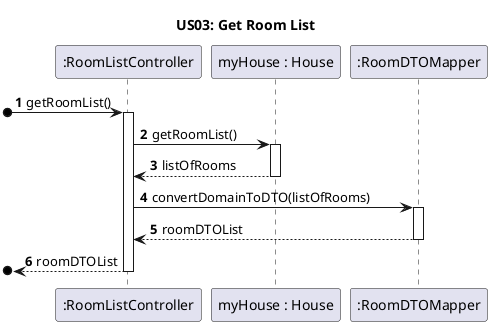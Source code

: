 @startuml
'https://plantuml.com/sequence-diagram



title US03: Get Room List

autonumber

participant ":RoomListController"
participant "myHouse : House"
participant ":RoomDTOMapper"

[o-> ":RoomListController" : getRoomList()
activate ":RoomListController"

":RoomListController" -> "myHouse : House" : getRoomList()
activate "myHouse : House"


"myHouse : House" --> ":RoomListController" : listOfRooms
deactivate "myHouse : House"

":RoomListController" -> ":RoomDTOMapper" : convertDomainToDTO(listOfRooms)
activate ":RoomDTOMapper"

":RoomDTOMapper" --> ":RoomListController" : roomDTOList
deactivate ":RoomDTOMapper"

[o<-- ":RoomListController": roomDTOList
deactivate ":RoomListController"



@enduml

